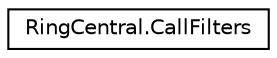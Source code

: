 digraph "Graphical Class Hierarchy"
{
 // LATEX_PDF_SIZE
  edge [fontname="Helvetica",fontsize="10",labelfontname="Helvetica",labelfontsize="10"];
  node [fontname="Helvetica",fontsize="10",shape=record];
  rankdir="LR";
  Node0 [label="RingCentral.CallFilters",height=0.2,width=0.4,color="black", fillcolor="white", style="filled",URL="$classRingCentral_1_1CallFilters.html",tooltip="Optional filters that limit the scope of calls (joined via AND)"];
}
